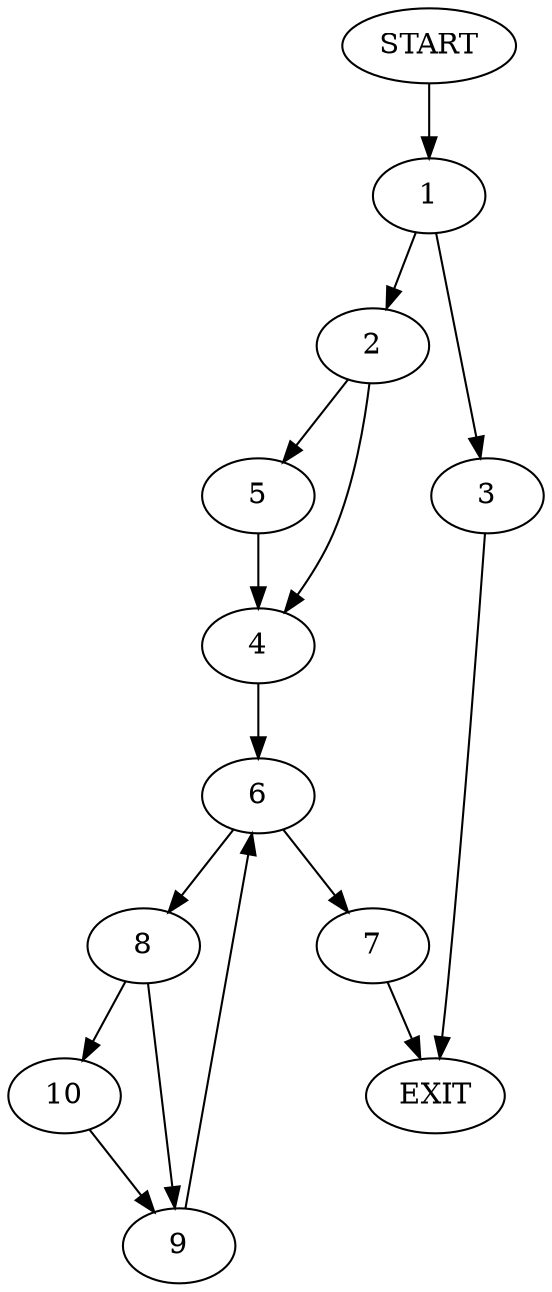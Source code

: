 digraph {
0 [label="START"]
11 [label="EXIT"]
0 -> 1
1 -> 2
1 -> 3
2 -> 4
2 -> 5
3 -> 11
5 -> 4
4 -> 6
6 -> 7
6 -> 8
8 -> 9
8 -> 10
7 -> 11
10 -> 9
9 -> 6
}
